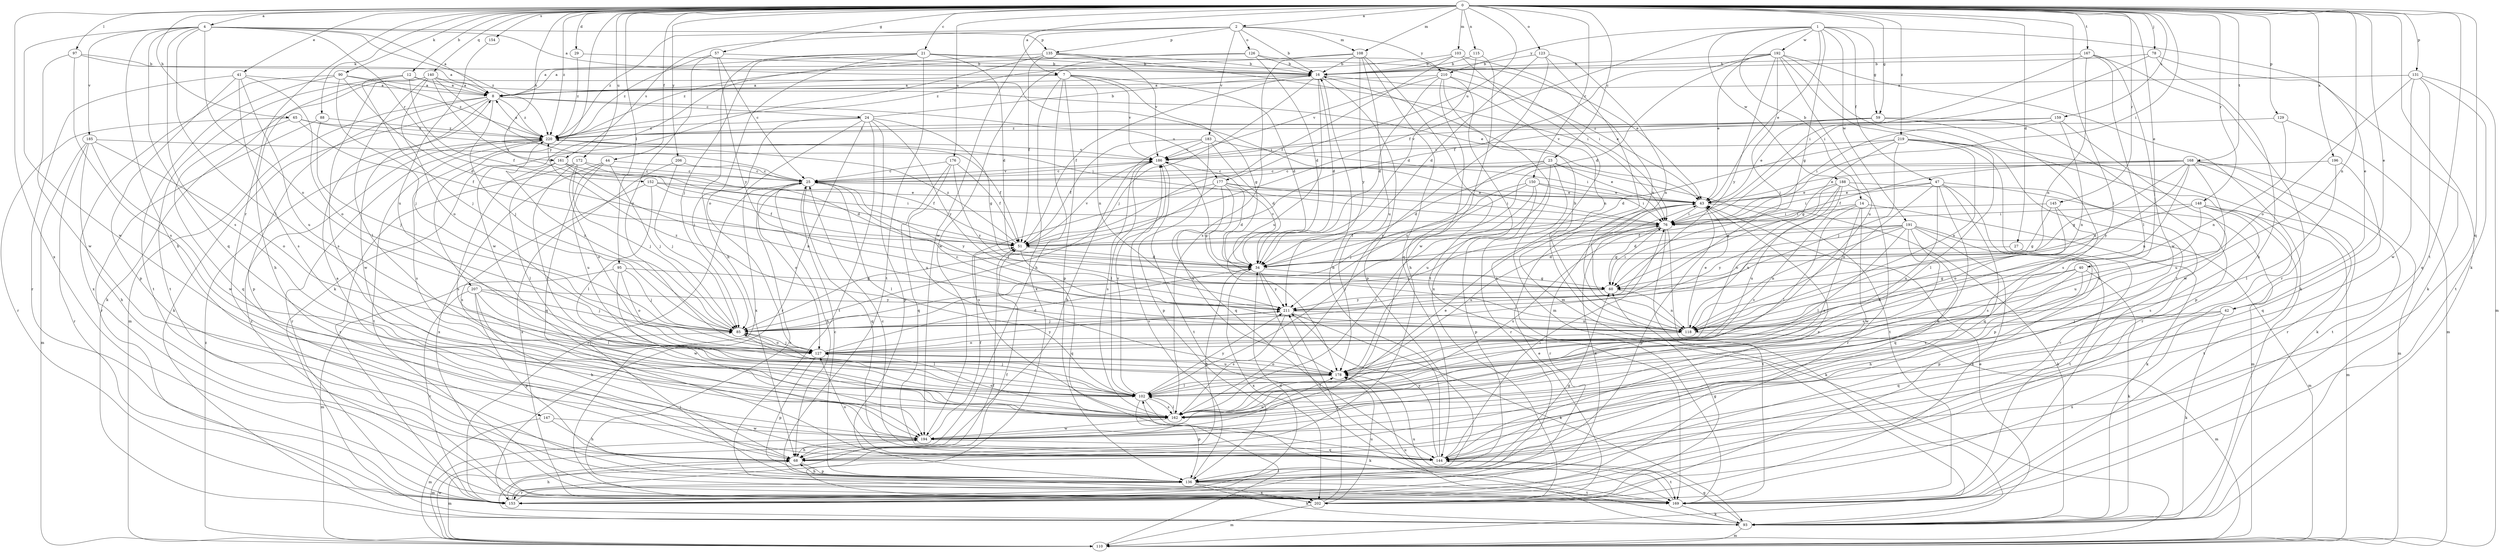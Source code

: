 strict digraph  {
0;
1;
2;
4;
7;
8;
12;
14;
16;
21;
23;
24;
25;
27;
29;
34;
40;
41;
42;
43;
44;
47;
51;
57;
59;
60;
65;
68;
76;
78;
85;
88;
90;
93;
95;
97;
102;
103;
108;
110;
115;
118;
123;
126;
127;
129;
131;
135;
136;
140;
144;
145;
147;
148;
150;
152;
153;
154;
159;
161;
162;
167;
168;
169;
172;
176;
177;
178;
183;
185;
186;
188;
191;
192;
194;
196;
202;
206;
207;
210;
211;
219;
220;
0 -> 2  [label=a];
0 -> 4  [label=a];
0 -> 7  [label=a];
0 -> 12  [label=b];
0 -> 21  [label=c];
0 -> 23  [label=c];
0 -> 27  [label=d];
0 -> 29  [label=d];
0 -> 40  [label=e];
0 -> 41  [label=e];
0 -> 42  [label=e];
0 -> 44  [label=f];
0 -> 57  [label=g];
0 -> 59  [label=g];
0 -> 65  [label=h];
0 -> 76  [label=i];
0 -> 78  [label=j];
0 -> 88  [label=k];
0 -> 90  [label=k];
0 -> 93  [label=k];
0 -> 95  [label=l];
0 -> 97  [label=l];
0 -> 102  [label=l];
0 -> 103  [label=m];
0 -> 108  [label=m];
0 -> 115  [label=n];
0 -> 118  [label=n];
0 -> 123  [label=o];
0 -> 129  [label=p];
0 -> 131  [label=p];
0 -> 140  [label=q];
0 -> 144  [label=q];
0 -> 145  [label=r];
0 -> 147  [label=r];
0 -> 148  [label=r];
0 -> 150  [label=r];
0 -> 154  [label=s];
0 -> 159  [label=s];
0 -> 161  [label=s];
0 -> 167  [label=t];
0 -> 168  [label=t];
0 -> 169  [label=t];
0 -> 172  [label=u];
0 -> 176  [label=u];
0 -> 177  [label=u];
0 -> 196  [label=x];
0 -> 202  [label=x];
0 -> 206  [label=y];
0 -> 207  [label=y];
0 -> 219  [label=z];
0 -> 220  [label=z];
1 -> 14  [label=b];
1 -> 42  [label=e];
1 -> 43  [label=e];
1 -> 47  [label=f];
1 -> 51  [label=f];
1 -> 59  [label=g];
1 -> 60  [label=g];
1 -> 188  [label=w];
1 -> 191  [label=w];
1 -> 192  [label=w];
1 -> 210  [label=y];
2 -> 16  [label=b];
2 -> 108  [label=m];
2 -> 126  [label=o];
2 -> 135  [label=p];
2 -> 161  [label=s];
2 -> 183  [label=v];
2 -> 194  [label=w];
2 -> 210  [label=y];
2 -> 220  [label=z];
4 -> 7  [label=a];
4 -> 8  [label=a];
4 -> 68  [label=h];
4 -> 102  [label=l];
4 -> 127  [label=o];
4 -> 135  [label=p];
4 -> 144  [label=q];
4 -> 152  [label=r];
4 -> 162  [label=s];
4 -> 185  [label=v];
4 -> 194  [label=w];
4 -> 220  [label=z];
7 -> 8  [label=a];
7 -> 34  [label=d];
7 -> 60  [label=g];
7 -> 68  [label=h];
7 -> 118  [label=n];
7 -> 136  [label=p];
7 -> 186  [label=v];
7 -> 202  [label=x];
8 -> 24  [label=c];
8 -> 85  [label=j];
8 -> 93  [label=k];
8 -> 110  [label=m];
8 -> 136  [label=p];
8 -> 177  [label=u];
8 -> 194  [label=w];
8 -> 220  [label=z];
12 -> 8  [label=a];
12 -> 43  [label=e];
12 -> 51  [label=f];
12 -> 68  [label=h];
12 -> 85  [label=j];
12 -> 169  [label=t];
14 -> 76  [label=i];
14 -> 93  [label=k];
14 -> 102  [label=l];
14 -> 118  [label=n];
14 -> 162  [label=s];
14 -> 194  [label=w];
16 -> 8  [label=a];
16 -> 34  [label=d];
16 -> 51  [label=f];
16 -> 85  [label=j];
16 -> 118  [label=n];
16 -> 136  [label=p];
16 -> 178  [label=u];
21 -> 8  [label=a];
21 -> 16  [label=b];
21 -> 34  [label=d];
21 -> 68  [label=h];
21 -> 76  [label=i];
21 -> 85  [label=j];
21 -> 127  [label=o];
21 -> 169  [label=t];
23 -> 25  [label=c];
23 -> 34  [label=d];
23 -> 43  [label=e];
23 -> 153  [label=r];
23 -> 169  [label=t];
23 -> 178  [label=u];
23 -> 211  [label=y];
24 -> 16  [label=b];
24 -> 60  [label=g];
24 -> 85  [label=j];
24 -> 136  [label=p];
24 -> 153  [label=r];
24 -> 169  [label=t];
24 -> 202  [label=x];
24 -> 211  [label=y];
24 -> 220  [label=z];
25 -> 43  [label=e];
25 -> 68  [label=h];
25 -> 102  [label=l];
25 -> 127  [label=o];
25 -> 144  [label=q];
25 -> 153  [label=r];
25 -> 186  [label=v];
25 -> 211  [label=y];
27 -> 34  [label=d];
27 -> 136  [label=p];
29 -> 16  [label=b];
29 -> 220  [label=z];
34 -> 60  [label=g];
34 -> 68  [label=h];
34 -> 169  [label=t];
34 -> 186  [label=v];
34 -> 202  [label=x];
34 -> 211  [label=y];
40 -> 60  [label=g];
40 -> 68  [label=h];
40 -> 93  [label=k];
40 -> 118  [label=n];
40 -> 162  [label=s];
41 -> 8  [label=a];
41 -> 127  [label=o];
41 -> 136  [label=p];
41 -> 153  [label=r];
41 -> 162  [label=s];
41 -> 178  [label=u];
42 -> 85  [label=j];
42 -> 93  [label=k];
42 -> 144  [label=q];
42 -> 202  [label=x];
43 -> 76  [label=i];
43 -> 93  [label=k];
43 -> 136  [label=p];
43 -> 153  [label=r];
44 -> 25  [label=c];
44 -> 85  [label=j];
44 -> 144  [label=q];
44 -> 178  [label=u];
44 -> 202  [label=x];
47 -> 43  [label=e];
47 -> 68  [label=h];
47 -> 76  [label=i];
47 -> 118  [label=n];
47 -> 136  [label=p];
47 -> 144  [label=q];
47 -> 153  [label=r];
47 -> 178  [label=u];
51 -> 34  [label=d];
51 -> 144  [label=q];
51 -> 186  [label=v];
51 -> 220  [label=z];
57 -> 16  [label=b];
57 -> 25  [label=c];
57 -> 127  [label=o];
57 -> 211  [label=y];
57 -> 220  [label=z];
59 -> 43  [label=e];
59 -> 136  [label=p];
59 -> 162  [label=s];
59 -> 186  [label=v];
59 -> 220  [label=z];
60 -> 76  [label=i];
60 -> 118  [label=n];
60 -> 211  [label=y];
65 -> 51  [label=f];
65 -> 76  [label=i];
65 -> 144  [label=q];
65 -> 153  [label=r];
65 -> 220  [label=z];
68 -> 8  [label=a];
68 -> 110  [label=m];
68 -> 136  [label=p];
76 -> 51  [label=f];
76 -> 60  [label=g];
76 -> 93  [label=k];
76 -> 162  [label=s];
76 -> 169  [label=t];
76 -> 178  [label=u];
78 -> 16  [label=b];
78 -> 68  [label=h];
78 -> 76  [label=i];
78 -> 93  [label=k];
85 -> 76  [label=i];
85 -> 102  [label=l];
85 -> 127  [label=o];
85 -> 220  [label=z];
88 -> 85  [label=j];
88 -> 153  [label=r];
88 -> 220  [label=z];
90 -> 8  [label=a];
90 -> 34  [label=d];
90 -> 85  [label=j];
90 -> 169  [label=t];
90 -> 202  [label=x];
90 -> 220  [label=z];
93 -> 43  [label=e];
93 -> 51  [label=f];
93 -> 110  [label=m];
93 -> 144  [label=q];
93 -> 178  [label=u];
95 -> 60  [label=g];
95 -> 85  [label=j];
95 -> 110  [label=m];
95 -> 127  [label=o];
95 -> 194  [label=w];
97 -> 8  [label=a];
97 -> 16  [label=b];
97 -> 162  [label=s];
97 -> 194  [label=w];
102 -> 85  [label=j];
102 -> 93  [label=k];
102 -> 136  [label=p];
102 -> 162  [label=s];
102 -> 186  [label=v];
102 -> 211  [label=y];
103 -> 16  [label=b];
103 -> 51  [label=f];
103 -> 118  [label=n];
103 -> 169  [label=t];
103 -> 220  [label=z];
108 -> 8  [label=a];
108 -> 16  [label=b];
108 -> 144  [label=q];
108 -> 162  [label=s];
108 -> 169  [label=t];
108 -> 178  [label=u];
108 -> 211  [label=y];
110 -> 102  [label=l];
110 -> 194  [label=w];
110 -> 220  [label=z];
115 -> 16  [label=b];
115 -> 34  [label=d];
115 -> 194  [label=w];
118 -> 16  [label=b];
118 -> 25  [label=c];
118 -> 43  [label=e];
118 -> 110  [label=m];
118 -> 127  [label=o];
118 -> 220  [label=z];
123 -> 16  [label=b];
123 -> 34  [label=d];
123 -> 110  [label=m];
123 -> 118  [label=n];
123 -> 162  [label=s];
126 -> 16  [label=b];
126 -> 34  [label=d];
126 -> 43  [label=e];
126 -> 194  [label=w];
126 -> 220  [label=z];
127 -> 34  [label=d];
127 -> 85  [label=j];
127 -> 136  [label=p];
127 -> 162  [label=s];
127 -> 178  [label=u];
127 -> 211  [label=y];
129 -> 110  [label=m];
129 -> 118  [label=n];
129 -> 220  [label=z];
131 -> 8  [label=a];
131 -> 110  [label=m];
131 -> 127  [label=o];
131 -> 144  [label=q];
131 -> 169  [label=t];
131 -> 194  [label=w];
135 -> 16  [label=b];
135 -> 51  [label=f];
135 -> 76  [label=i];
135 -> 93  [label=k];
135 -> 186  [label=v];
135 -> 194  [label=w];
136 -> 25  [label=c];
136 -> 60  [label=g];
136 -> 68  [label=h];
136 -> 85  [label=j];
136 -> 93  [label=k];
136 -> 153  [label=r];
136 -> 169  [label=t];
136 -> 186  [label=v];
136 -> 202  [label=x];
140 -> 8  [label=a];
140 -> 25  [label=c];
140 -> 51  [label=f];
140 -> 76  [label=i];
140 -> 93  [label=k];
140 -> 102  [label=l];
140 -> 127  [label=o];
140 -> 162  [label=s];
144 -> 16  [label=b];
144 -> 25  [label=c];
144 -> 43  [label=e];
144 -> 76  [label=i];
144 -> 127  [label=o];
144 -> 169  [label=t];
144 -> 211  [label=y];
145 -> 60  [label=g];
145 -> 76  [label=i];
145 -> 127  [label=o];
145 -> 162  [label=s];
147 -> 68  [label=h];
147 -> 110  [label=m];
147 -> 194  [label=w];
148 -> 34  [label=d];
148 -> 76  [label=i];
148 -> 110  [label=m];
148 -> 162  [label=s];
148 -> 169  [label=t];
148 -> 178  [label=u];
150 -> 43  [label=e];
150 -> 76  [label=i];
150 -> 85  [label=j];
150 -> 102  [label=l];
150 -> 136  [label=p];
150 -> 162  [label=s];
152 -> 43  [label=e];
152 -> 51  [label=f];
152 -> 76  [label=i];
152 -> 102  [label=l];
152 -> 162  [label=s];
153 -> 34  [label=d];
153 -> 43  [label=e];
153 -> 51  [label=f];
153 -> 68  [label=h];
154 -> 178  [label=u];
159 -> 76  [label=i];
159 -> 118  [label=n];
159 -> 186  [label=v];
159 -> 194  [label=w];
159 -> 220  [label=z];
161 -> 25  [label=c];
161 -> 51  [label=f];
161 -> 102  [label=l];
161 -> 118  [label=n];
161 -> 162  [label=s];
162 -> 43  [label=e];
162 -> 102  [label=l];
162 -> 194  [label=w];
167 -> 16  [label=b];
167 -> 76  [label=i];
167 -> 102  [label=l];
167 -> 118  [label=n];
167 -> 153  [label=r];
167 -> 194  [label=w];
168 -> 25  [label=c];
168 -> 43  [label=e];
168 -> 51  [label=f];
168 -> 60  [label=g];
168 -> 110  [label=m];
168 -> 118  [label=n];
168 -> 153  [label=r];
168 -> 169  [label=t];
168 -> 178  [label=u];
168 -> 211  [label=y];
169 -> 25  [label=c];
169 -> 93  [label=k];
169 -> 178  [label=u];
172 -> 25  [label=c];
172 -> 34  [label=d];
172 -> 85  [label=j];
172 -> 102  [label=l];
172 -> 127  [label=o];
172 -> 153  [label=r];
176 -> 25  [label=c];
176 -> 51  [label=f];
176 -> 144  [label=q];
176 -> 178  [label=u];
176 -> 211  [label=y];
177 -> 34  [label=d];
177 -> 43  [label=e];
177 -> 60  [label=g];
177 -> 76  [label=i];
177 -> 85  [label=j];
177 -> 162  [label=s];
177 -> 178  [label=u];
178 -> 102  [label=l];
178 -> 127  [label=o];
183 -> 34  [label=d];
183 -> 51  [label=f];
183 -> 68  [label=h];
183 -> 76  [label=i];
183 -> 136  [label=p];
183 -> 186  [label=v];
185 -> 68  [label=h];
185 -> 110  [label=m];
185 -> 127  [label=o];
185 -> 153  [label=r];
185 -> 186  [label=v];
185 -> 194  [label=w];
186 -> 25  [label=c];
186 -> 102  [label=l];
186 -> 144  [label=q];
186 -> 162  [label=s];
186 -> 169  [label=t];
188 -> 43  [label=e];
188 -> 60  [label=g];
188 -> 110  [label=m];
188 -> 127  [label=o];
188 -> 153  [label=r];
188 -> 162  [label=s];
188 -> 178  [label=u];
191 -> 34  [label=d];
191 -> 51  [label=f];
191 -> 102  [label=l];
191 -> 110  [label=m];
191 -> 118  [label=n];
191 -> 144  [label=q];
191 -> 162  [label=s];
191 -> 169  [label=t];
191 -> 202  [label=x];
191 -> 211  [label=y];
192 -> 16  [label=b];
192 -> 34  [label=d];
192 -> 43  [label=e];
192 -> 51  [label=f];
192 -> 85  [label=j];
192 -> 93  [label=k];
192 -> 169  [label=t];
192 -> 178  [label=u];
192 -> 202  [label=x];
192 -> 211  [label=y];
194 -> 51  [label=f];
194 -> 68  [label=h];
194 -> 110  [label=m];
194 -> 144  [label=q];
194 -> 178  [label=u];
196 -> 25  [label=c];
196 -> 102  [label=l];
196 -> 144  [label=q];
202 -> 43  [label=e];
202 -> 60  [label=g];
202 -> 110  [label=m];
202 -> 178  [label=u];
202 -> 211  [label=y];
202 -> 220  [label=z];
206 -> 25  [label=c];
206 -> 85  [label=j];
206 -> 202  [label=x];
207 -> 68  [label=h];
207 -> 85  [label=j];
207 -> 102  [label=l];
207 -> 136  [label=p];
207 -> 153  [label=r];
207 -> 211  [label=y];
210 -> 8  [label=a];
210 -> 34  [label=d];
210 -> 43  [label=e];
210 -> 68  [label=h];
210 -> 110  [label=m];
210 -> 186  [label=v];
210 -> 202  [label=x];
211 -> 85  [label=j];
211 -> 93  [label=k];
211 -> 118  [label=n];
211 -> 162  [label=s];
219 -> 34  [label=d];
219 -> 60  [label=g];
219 -> 85  [label=j];
219 -> 93  [label=k];
219 -> 102  [label=l];
219 -> 118  [label=n];
219 -> 153  [label=r];
219 -> 186  [label=v];
220 -> 8  [label=a];
220 -> 51  [label=f];
220 -> 153  [label=r];
220 -> 162  [label=s];
220 -> 169  [label=t];
220 -> 186  [label=v];
}
